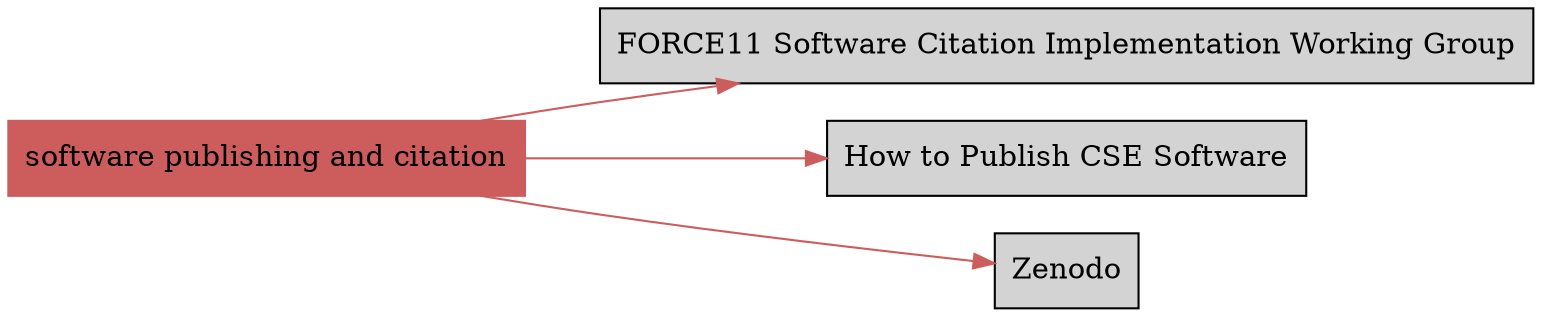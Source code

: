 digraph bettersoftware {
            rankdir = LR;
            ratio = fill;
            node [style=filled];
            node [shape = box];
"software publishing and citation" [colorscheme="svg" color="indianred"];
"software publishing and citation" ->  "FORCE11SoftwareCitationImplementationWorkingGroup.md" [colorscheme="svg" color="indianred"];
"FORCE11SoftwareCitationImplementationWorkingGroup.md" [label="FORCE11 Software Citation Implementation Working Group" URL="http://bss.parallactic.com/resources/force11-software-citation-implementation-working-group"];
"software publishing and citation" ->  "HowToPublishCseSw.md" [colorscheme="svg" color="indianred"];
"HowToPublishCseSw.md" [label="How to Publish CSE Software" URL="http://bss.parallactic.com/resources/how-to-publish-cse-software"];
"software publishing and citation" ->  "Zenodo.md" [colorscheme="svg" color="indianred"];
"Zenodo.md" [label="Zenodo" URL="http://bss.parallactic.com/resources/zenodo"];
}